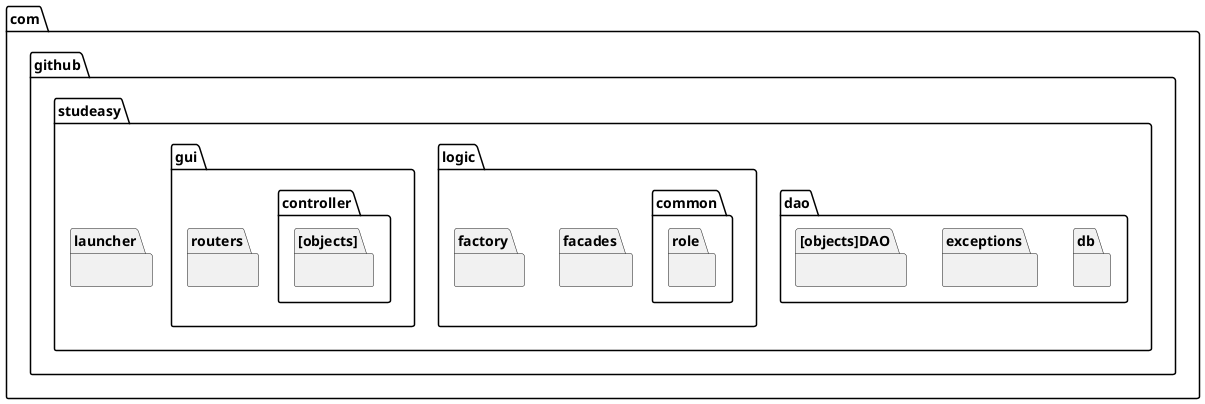 @startuml
package com.github.studeasy{
    package launcher{}

    package dao{
        package db{}
        package exceptions{}
        package "[objects]DAO"{}
    }

    package logic{
      package common{
          package role{}
      }
      package facades{}
      package factory{}
  }

    package gui{
        package controller{
            package "[objects]"{}
        }
        package routers{}
    }
}

@enduml